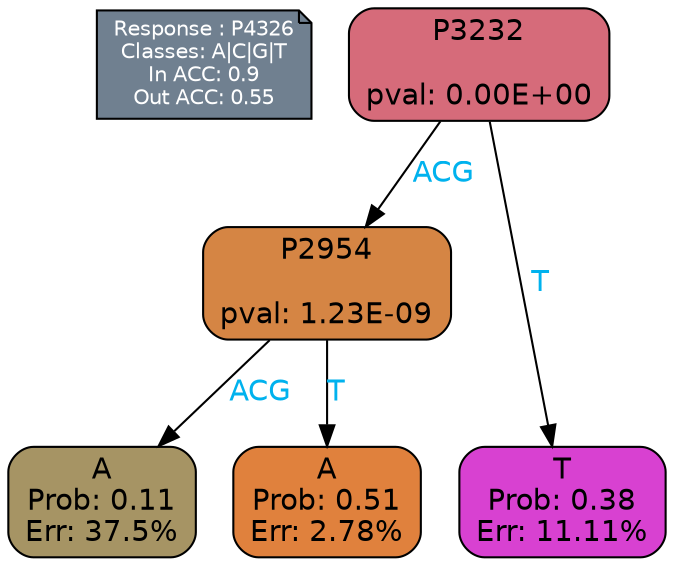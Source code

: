 digraph Tree {
node [shape=box, style="filled, rounded", color="black", fontname=helvetica] ;
graph [ranksep=equally, splines=polylines, bgcolor=transparent, dpi=600] ;
edge [fontname=helvetica] ;
LEGEND [label="Response : P4326
Classes: A|C|G|T
In ACC: 0.9
Out ACC: 0.55
",shape=note,align=left,style=filled,fillcolor="slategray",fontcolor="white",fontsize=10];1 [label="P3232

pval: 0.00E+00", fillcolor="#d66b7a"] ;
2 [label="P2954

pval: 1.23E-09", fillcolor="#d58544"] ;
3 [label="A
Prob: 0.11
Err: 37.5%", fillcolor="#a69464"] ;
4 [label="A
Prob: 0.51
Err: 2.78%", fillcolor="#e0813d"] ;
5 [label="T
Prob: 0.38
Err: 11.11%", fillcolor="#d841d1"] ;
1 -> 2 [label="ACG",fontcolor=deepskyblue2] ;
1 -> 5 [label="T",fontcolor=deepskyblue2] ;
2 -> 3 [label="ACG",fontcolor=deepskyblue2] ;
2 -> 4 [label="T",fontcolor=deepskyblue2] ;
{rank = same; 3;4;5;}{rank = same; LEGEND;1;}}